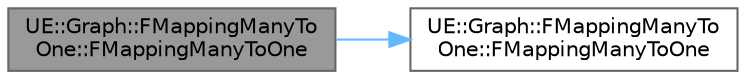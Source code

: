digraph "UE::Graph::FMappingManyToOne::FMappingManyToOne"
{
 // INTERACTIVE_SVG=YES
 // LATEX_PDF_SIZE
  bgcolor="transparent";
  edge [fontname=Helvetica,fontsize=10,labelfontname=Helvetica,labelfontsize=10];
  node [fontname=Helvetica,fontsize=10,shape=box,height=0.2,width=0.4];
  rankdir="LR";
  Node1 [id="Node000001",label="UE::Graph::FMappingManyTo\lOne::FMappingManyToOne",height=0.2,width=0.4,color="gray40", fillcolor="grey60", style="filled", fontcolor="black",tooltip=" "];
  Node1 -> Node2 [id="edge1_Node000001_Node000002",color="steelblue1",style="solid",tooltip=" "];
  Node2 [id="Node000002",label="UE::Graph::FMappingManyTo\lOne::FMappingManyToOne",height=0.2,width=0.4,color="grey40", fillcolor="white", style="filled",URL="$dc/d16/structUE_1_1Graph_1_1FMappingManyToOne.html#a48ebe94db0e0334ddc949bd0d84c3d2b",tooltip=" "];
}
